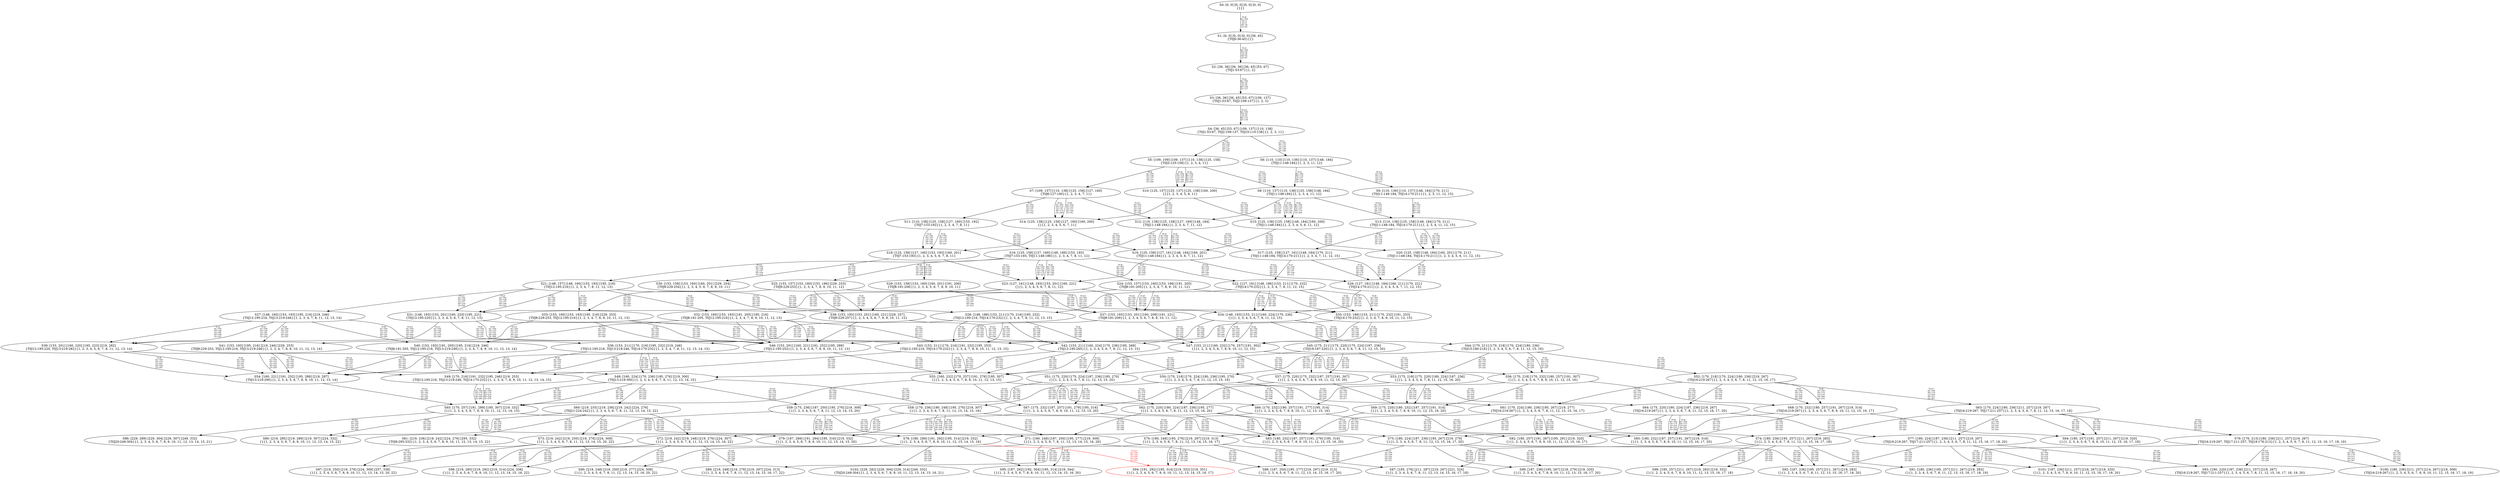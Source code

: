 digraph {
	S0[label="S0: [0, 0] [0, 0] [0, 0] [0, 0] \n{}{}"];
	S1[label="S1: [0, 0] [0, 0] [0, 0] [36, 45] \n{T0J0:36-45}{1}"];
	S2[label="S2: [36, 36] [36, 36] [36, 45] [53, 67] \n{T0J1:53-67}{1, 2}"];
	S3[label="S3: [36, 36] [36, 45] [53, 67] [109, 137] \n{T0J1:53-67, T0J2:109-137}{1, 2, 3}"];
	S4[label="S4: [36, 45] [53, 67] [109, 137] [110, 138] \n{T0J1:53-67, T0J2:109-137, T0J10:110-138}{1, 2, 3, 11}"];
	S5[label="S5: [109, 109] [109, 137] [110, 138] [125, 158] \n{T0J3:125-158}{1, 2, 3, 4, 11}"];
	S6[label="S6: [110, 110] [110, 136] [110, 137] [148, 184] \n{T0J11:148-184}{1, 2, 3, 11, 12}"];
	S7[label="S7: [109, 137] [110, 138] [125, 158] [127, 160] \n{T0J6:127-160}{1, 2, 3, 4, 7, 11}"];
	S8[label="S8: [110, 137] [110, 138] [125, 158] [148, 184] \n{T0J11:148-184}{1, 2, 3, 4, 11, 12}"];
	S9[label="S9: [110, 136] [110, 137] [148, 184] [170, 211] \n{T0J11:148-184, T0J14:170-211}{1, 2, 3, 11, 12, 15}"];
	S10[label="S10: [125, 137] [125, 137] [125, 138] [160, 200] \n{}{1, 2, 3, 4, 5, 6, 11}"];
	S11[label="S11: [110, 138] [125, 158] [127, 160] [153, 192] \n{T0J7:153-192}{1, 2, 3, 4, 7, 8, 11}"];
	S12[label="S12: [110, 138] [125, 158] [127, 160] [148, 184] \n{T0J11:148-184}{1, 2, 3, 4, 7, 11, 12}"];
	S13[label="S13: [110, 138] [125, 158] [148, 184] [170, 211] \n{T0J11:148-184, T0J14:170-211}{1, 2, 3, 4, 11, 12, 15}"];
	S14[label="S14: [125, 138] [125, 158] [127, 160] [160, 200] \n{}{1, 2, 3, 4, 5, 6, 7, 11}"];
	S15[label="S15: [125, 138] [125, 158] [148, 184] [160, 200] \n{T0J11:148-184}{1, 2, 3, 4, 5, 6, 11, 12}"];
	S16[label="S16: [125, 158] [127, 160] [148, 186] [153, 193] \n{T0J7:153-193, T0J11:148-186}{1, 2, 3, 4, 7, 8, 11, 12}"];
	S17[label="S17: [125, 158] [127, 161] [148, 184] [170, 211] \n{T0J11:148-184, T0J14:170-211}{1, 2, 3, 4, 7, 11, 12, 15}"];
	S18[label="S18: [125, 158] [127, 160] [153, 193] [160, 201] \n{T0J7:153-193}{1, 2, 3, 4, 5, 6, 7, 8, 11}"];
	S19[label="S19: [125, 158] [127, 161] [148, 184] [160, 201] \n{T0J11:148-184}{1, 2, 3, 4, 5, 6, 7, 11, 12}"];
	S20[label="S20: [125, 158] [148, 184] [160, 201] [170, 211] \n{T0J11:148-184, T0J14:170-211}{1, 2, 3, 4, 5, 6, 11, 12, 15}"];
	S21[label="S21: [148, 157] [148, 160] [153, 193] [195, 216] \n{T0J12:195-216}{1, 2, 3, 4, 7, 8, 11, 12, 13}"];
	S22[label="S22: [127, 161] [148, 186] [153, 211] [170, 232] \n{T0J14:170-232}{1, 2, 3, 4, 7, 8, 11, 12, 15}"];
	S23[label="S23: [127, 161] [148, 193] [153, 201] [160, 221] \n{}{1, 2, 3, 4, 5, 6, 7, 8, 11, 12}"];
	S24[label="S24: [153, 157] [153, 160] [153, 186] [191, 205] \n{T0J8:191-205}{1, 2, 3, 4, 7, 8, 9, 10, 11, 12}"];
	S25[label="S25: [153, 157] [153, 160] [153, 186] [229, 253] \n{T0J9:229-253}{1, 2, 3, 4, 7, 8, 9, 10, 11, 12}"];
	S26[label="S26: [127, 181] [148, 184] [160, 211] [170, 221] \n{T0J14:170-211}{1, 2, 3, 4, 5, 6, 7, 11, 12, 15}"];
	S27[label="S27: [148, 160] [153, 193] [195, 216] [219, 246] \n{T0J12:195-216, T0J13:219-246}{1, 2, 3, 4, 7, 8, 11, 12, 13, 14}"];
	S28[label="S28: [148, 186] [153, 211] [170, 216] [195, 232] \n{T0J12:195-216, T0J14:170-232}{1, 2, 3, 4, 7, 8, 11, 12, 13, 15}"];
	S29[label="S29: [153, 158] [153, 160] [160, 201] [191, 206] \n{T0J8:191-206}{1, 2, 3, 4, 5, 6, 7, 8, 9, 10, 11}"];
	S30[label="S30: [153, 158] [153, 160] [160, 201] [229, 254] \n{T0J9:229-254}{1, 2, 3, 4, 5, 6, 7, 8, 9, 10, 11}"];
	S31[label="S31: [148, 193] [153, 201] [160, 220] [195, 221] \n{T0J12:195-220}{1, 2, 3, 4, 5, 6, 7, 8, 11, 12, 13}"];
	S32[label="S32: [153, 160] [153, 193] [191, 205] [195, 216] \n{T0J8:191-205, T0J12:195-216}{1, 2, 3, 4, 7, 8, 9, 10, 11, 12, 13}"];
	S33[label="S33: [153, 160] [153, 193] [195, 216] [229, 253] \n{T0J9:229-253, T0J12:195-216}{1, 2, 3, 4, 7, 8, 9, 10, 11, 12, 13}"];
	S34[label="S34: [148, 193] [153, 211] [160, 224] [170, 236] \n{}{1, 2, 3, 4, 5, 6, 7, 8, 11, 12, 15}"];
	S35[label="S35: [153, 186] [153, 211] [170, 232] [191, 253] \n{T0J14:170-232}{1, 2, 3, 4, 7, 8, 9, 10, 11, 12, 15}"];
	S36[label="S36: [153, 211] [170, 216] [195, 232] [219, 246] \n{T0J12:195-216, T0J13:219-246, T0J14:170-232}{1, 2, 3, 4, 7, 8, 11, 12, 13, 14, 15}"];
	S37[label="S37: [153, 193] [153, 201] [160, 209] [191, 221] \n{T0J8:191-209}{1, 2, 3, 4, 5, 6, 7, 8, 9, 10, 11, 12}"];
	S38[label="S38: [153, 193] [153, 201] [160, 221] [229, 257] \n{T0J9:229-257}{1, 2, 3, 4, 5, 6, 7, 8, 9, 10, 11, 12}"];
	S39[label="S39: [153, 201] [160, 220] [195, 223] [219, 282] \n{T0J12:195-220, T0J13:219-282}{1, 2, 3, 4, 5, 6, 7, 8, 11, 12, 13, 14}"];
	S40[label="S40: [153, 193] [191, 205] [195, 216] [219, 246] \n{T0J8:191-205, T0J12:195-216, T0J13:219-246}{1, 2, 3, 4, 7, 8, 9, 10, 11, 12, 13, 14}"];
	S41[label="S41: [153, 193] [195, 216] [219, 246] [229, 253] \n{T0J9:229-253, T0J12:195-216, T0J13:219-246}{1, 2, 3, 4, 7, 8, 9, 10, 11, 12, 13, 14}"];
	S42[label="S42: [153, 211] [160, 224] [170, 236] [195, 268] \n{T0J12:195-265}{1, 2, 3, 4, 5, 6, 7, 8, 11, 12, 13, 15}"];
	S43[label="S43: [153, 211] [170, 216] [191, 232] [195, 253] \n{T0J12:195-216, T0J14:170-232}{1, 2, 3, 4, 7, 8, 9, 10, 11, 12, 13, 15}"];
	S44[label="S44: [170, 211] [170, 218] [170, 224] [180, 236] \n{T0J15:180-218}{1, 2, 3, 4, 5, 6, 7, 8, 11, 12, 15, 16}"];
	S45[label="S45: [175, 211] [175, 220] [175, 224] [187, 236] \n{T0J19:187-220}{1, 2, 3, 4, 5, 6, 7, 8, 11, 12, 15, 20}"];
	S46[label="S46: [153, 201] [160, 221] [191, 252] [195, 289] \n{T0J12:195-252}{1, 2, 3, 4, 5, 6, 7, 8, 9, 10, 11, 12, 13}"];
	S47[label="S47: [153, 211] [160, 232] [170, 257] [191, 302] \n{}{1, 2, 3, 4, 5, 6, 7, 8, 9, 10, 11, 12, 15}"];
	S48[label="S48: [160, 224] [170, 236] [195, 276] [219, 300] \n{T0J13:219-300}{1, 2, 3, 4, 5, 6, 7, 8, 11, 12, 13, 14, 15}"];
	S49[label="S49: [170, 216] [191, 232] [195, 246] [219, 253] \n{T0J12:195-216, T0J13:219-246, T0J14:170-232}{1, 2, 3, 4, 7, 8, 9, 10, 11, 12, 13, 14, 15}"];
	S50[label="S50: [170, 218] [170, 224] [180, 236] [195, 270] \n{}{1, 2, 3, 4, 5, 6, 7, 8, 11, 12, 13, 15, 16}"];
	S51[label="S51: [175, 220] [175, 224] [187, 236] [195, 270] \n{}{1, 2, 3, 4, 5, 6, 7, 8, 11, 12, 13, 15, 20}"];
	S52[label="S52: [170, 218] [170, 224] [180, 236] [219, 267] \n{T0J16:219-267}{1, 2, 3, 4, 5, 6, 7, 8, 11, 12, 15, 16, 17}"];
	S53[label="S53: [175, 218] [175, 220] [180, 224] [187, 236] \n{}{1, 2, 3, 4, 5, 6, 7, 8, 11, 12, 15, 16, 20}"];
	S54[label="S54: [160, 221] [191, 252] [195, 289] [219, 297] \n{T0J13:219-290}{1, 2, 3, 4, 5, 6, 7, 8, 9, 10, 11, 12, 13, 14}"];
	S55[label="S55: [160, 232] [170, 257] [191, 276] [195, 307] \n{}{1, 2, 3, 4, 5, 6, 7, 8, 9, 10, 11, 12, 13, 15}"];
	S56[label="S56: [170, 218] [170, 232] [180, 257] [191, 307] \n{}{1, 2, 3, 4, 5, 6, 7, 8, 9, 10, 11, 12, 15, 16}"];
	S57[label="S57: [175, 220] [175, 232] [187, 257] [191, 307] \n{}{1, 2, 3, 4, 5, 6, 7, 8, 9, 10, 11, 12, 15, 20}"];
	S58[label="S58: [170, 236] [180, 248] [195, 276] [219, 307] \n{}{1, 2, 3, 4, 5, 6, 7, 8, 11, 12, 13, 14, 15, 16}"];
	S59[label="S59: [175, 236] [187, 250] [195, 276] [219, 309] \n{}{1, 2, 3, 4, 5, 6, 7, 8, 11, 12, 13, 14, 15, 20}"];
	S60[label="S60: [219, 235] [219, 236] [219, 242] [224, 276] \n{T0J21:224-242}{1, 2, 3, 4, 5, 6, 7, 8, 11, 12, 13, 14, 15, 22}"];
	S61[label="S61: [170, 224] [180, 236] [195, 267] [219, 277] \n{T0J16:219-267}{1, 2, 3, 4, 5, 6, 7, 8, 11, 12, 13, 15, 16, 17}"];
	S62[label="S62: [175, 220] [180, 224] [187, 236] [195, 277] \n{}{1, 2, 3, 4, 5, 6, 7, 8, 11, 12, 13, 15, 16, 20}"];
	S63[label="S63: [170, 224] [180, 236] [211, 257] [219, 267] \n{T0J16:219-267, T0J17:211-257}{1, 2, 3, 4, 5, 6, 7, 8, 11, 12, 15, 16, 17, 18}"];
	S64[label="S64: [175, 220] [180, 224] [187, 236] [219, 267] \n{T0J16:219-267}{1, 2, 3, 4, 5, 6, 7, 8, 11, 12, 15, 16, 17, 20}"];
	S65[label="S65: [170, 257] [191, 289] [195, 307] [219, 332] \n{}{1, 2, 3, 4, 5, 6, 7, 8, 9, 10, 11, 12, 13, 14, 15}"];
	S66[label="S66: [170, 232] [180, 257] [191, 277] [195, 314] \n{}{1, 2, 3, 4, 5, 6, 7, 8, 9, 10, 11, 12, 13, 15, 16}"];
	S67[label="S67: [175, 232] [187, 257] [191, 279] [195, 316] \n{}{1, 2, 3, 4, 5, 6, 7, 8, 9, 10, 11, 12, 13, 15, 20}"];
	S68[label="S68: [170, 232] [180, 257] [191, 267] [219, 314] \n{T0J16:219-267}{1, 2, 3, 4, 5, 6, 7, 8, 9, 10, 11, 12, 15, 16, 17}"];
	S69[label="S69: [175, 220] [180, 232] [187, 257] [191, 314] \n{}{1, 2, 3, 4, 5, 6, 7, 8, 9, 10, 11, 12, 15, 16, 20}"];
	S70[label="S70: [180, 248] [195, 276] [219, 297] [219, 313] \n{}{1, 2, 3, 4, 5, 6, 7, 8, 11, 12, 13, 14, 15, 16, 17}"];
	S71[label="S71: [180, 248] [187, 250] [195, 277] [219, 309] \n{}{1, 2, 3, 4, 5, 6, 7, 8, 11, 12, 13, 14, 15, 16, 20}"];
	S72[label="S72: [219, 242] [219, 248] [219, 276] [224, 307] \n{}{1, 2, 3, 4, 5, 6, 7, 8, 11, 12, 13, 14, 15, 16, 22}"];
	S73[label="S73: [219, 242] [219, 250] [219, 276] [224, 309] \n{}{1, 2, 3, 4, 5, 6, 7, 8, 11, 12, 13, 14, 15, 20, 22}"];
	S74[label="S74: [180, 236] [195, 257] [211, 267] [219, 283] \n{}{1, 2, 3, 4, 5, 6, 7, 8, 11, 12, 13, 15, 16, 17, 18}"];
	S75[label="S75: [180, 224] [187, 236] [195, 267] [219, 279] \n{}{1, 2, 3, 4, 5, 6, 7, 8, 11, 12, 13, 15, 16, 17, 20}"];
	S76[label="S76: [176, 213] [180, 236] [211, 257] [219, 267] \n{T0J16:219-267, T0J17:211-257, T0J18:176-213}{1, 2, 3, 4, 5, 6, 7, 8, 11, 12, 15, 16, 17, 18, 19}"];
	S77[label="S77: [180, 224] [187, 236] [211, 257] [219, 267] \n{T0J16:219-267, T0J17:211-257}{1, 2, 3, 4, 5, 6, 7, 8, 11, 12, 15, 16, 17, 18, 20}"];
	S78[label="S78: [180, 289] [191, 292] [195, 314] [219, 332] \n{}{1, 2, 3, 4, 5, 6, 7, 8, 9, 10, 11, 12, 13, 14, 15, 16}"];
	S79[label="S79: [187, 289] [191, 294] [195, 316] [219, 332] \n{}{1, 2, 3, 4, 5, 6, 7, 8, 9, 10, 11, 12, 13, 14, 15, 20}"];
	S80[label="S80: [219, 285] [219, 289] [219, 307] [224, 332] \n{}{1, 2, 3, 4, 5, 6, 7, 8, 9, 10, 11, 12, 13, 14, 15, 22}"];
	S81[label="S81: [219, 236] [219, 242] [224, 276] [295, 332] \n{T0J9:295-332}{1, 2, 3, 4, 5, 6, 7, 8, 9, 10, 11, 12, 13, 14, 15, 22}"];
	S82[label="S82: [180, 257] [191, 267] [195, 291] [219, 320] \n{}{1, 2, 3, 4, 5, 6, 7, 8, 9, 10, 11, 12, 13, 15, 16, 17}"];
	S83[label="S83: [180, 232] [187, 257] [191, 279] [195, 316] \n{}{1, 2, 3, 4, 5, 6, 7, 8, 9, 10, 11, 12, 13, 15, 16, 20}"];
	S84[label="S84: [180, 257] [191, 257] [211, 267] [219, 320] \n{}{1, 2, 3, 4, 5, 6, 7, 8, 9, 10, 11, 12, 15, 16, 17, 18}"];
	S85[label="S85: [180, 232] [187, 257] [191, 267] [219, 316] \n{}{1, 2, 3, 4, 5, 6, 7, 8, 9, 10, 11, 12, 15, 16, 17, 20}"];
	S86[label="S86: [229, 289] [229, 304] [229, 307] [249, 332] \n{T0J20:249-304}{1, 2, 3, 4, 5, 6, 7, 8, 9, 10, 11, 12, 13, 14, 15, 21}"];
	S87[label="S87: [195, 276] [211, 287] [219, 297] [221, 324] \n{}{1, 2, 3, 4, 5, 6, 7, 8, 11, 12, 13, 14, 15, 16, 17, 18}"];
	S88[label="S88: [187, 250] [195, 277] [219, 297] [219, 313] \n{}{1, 2, 3, 4, 5, 6, 7, 8, 11, 12, 13, 14, 15, 16, 17, 20}"];
	S89[label="S89: [219, 248] [219, 276] [219, 297] [224, 313] \n{}{1, 2, 3, 4, 5, 6, 7, 8, 11, 12, 13, 14, 15, 16, 17, 22}"];
	S90[label="S90: [219, 248] [219, 250] [219, 277] [224, 309] \n{}{1, 2, 3, 4, 5, 6, 7, 8, 11, 12, 13, 14, 15, 16, 20, 22}"];
	S91[label="S91: [180, 236] [195, 257] [211, 267] [219, 283] \n{}{1, 2, 3, 4, 5, 6, 7, 8, 11, 12, 13, 15, 16, 17, 18, 19}"];
	S92[label="S92: [187, 236] [195, 257] [211, 267] [219, 283] \n{}{1, 2, 3, 4, 5, 6, 7, 8, 11, 12, 13, 15, 16, 17, 18, 20}"];
	S93[label="S93: [180, 220] [187, 236] [211, 257] [219, 267] \n{T0J16:219-267, T0J17:211-257}{1, 2, 3, 4, 5, 6, 7, 8, 11, 12, 15, 16, 17, 18, 19, 20}"];
	S94[label="S94: [191, 292] [195, 314] [219, 332] [219, 351] \n{}{1, 2, 3, 4, 5, 6, 7, 8, 9, 10, 11, 12, 13, 14, 15, 16, 17}"];
	S95[label="S95: [187, 292] [192, 304] [195, 314] [219, 344] \n{}{1, 2, 3, 4, 5, 6, 7, 8, 9, 10, 11, 12, 13, 14, 15, 16, 20}"];
	S96[label="S96: [219, 285] [219, 292] [219, 314] [224, 338] \n{}{1, 2, 3, 4, 5, 6, 7, 8, 9, 10, 11, 12, 13, 14, 15, 16, 22}"];
	S97[label="S97: [219, 250] [219, 276] [224, 309] [257, 338] \n{}{1, 2, 3, 4, 5, 6, 7, 8, 9, 10, 11, 12, 13, 14, 15, 20, 22}"];
	S98[label="S98: [195, 257] [211, 267] [218, 283] [219, 332] \n{}{1, 2, 3, 4, 5, 6, 7, 8, 9, 10, 11, 12, 13, 15, 16, 17, 18}"];
	S99[label="S99: [187, 236] [195, 267] [218, 279] [219, 320] \n{}{1, 2, 3, 4, 5, 6, 7, 8, 9, 10, 11, 12, 13, 15, 16, 17, 20}"];
	S100[label="S100: [180, 236] [211, 257] [214, 267] [219, 309] \n{T0J16:219-267}{1, 2, 3, 4, 5, 6, 7, 8, 9, 10, 11, 12, 15, 16, 17, 18, 19}"];
	S101[label="S101: [187, 236] [211, 257] [218, 267] [219, 320] \n{}{1, 2, 3, 4, 5, 6, 7, 8, 9, 10, 11, 12, 15, 16, 17, 18, 20}"];
	S102[label="S102: [229, 292] [229, 304] [229, 314] [249, 332] \n{T0J20:249-304}{1, 2, 3, 4, 5, 6, 7, 8, 9, 10, 11, 12, 13, 14, 15, 16, 21}"];
	S0 -> S1[label="T0 J0\nDL=350\nES=0\nLS=0\nEF=36\nLF=45",fontsize=8];
	S1 -> S2[label="T0 J1\nDL=350\nES=36\nLS=45\nEF=53\nLF=67",fontsize=8];
	S2 -> S3[label="T0 J2\nDL=350\nES=36\nLS=45\nEF=109\nLF=137",fontsize=8];
	S3 -> S4[label="T0 J10\nDL=350\nES=36\nLS=45\nEF=110\nLF=138",fontsize=8];
	S4 -> S5[label="T0 J3\nDL=350\nES=109\nLS=137\nEF=125\nLF=158",fontsize=8];
	S4 -> S6[label="T0 J11\nDL=350\nES=110\nLS=136\nEF=148\nLF=184",fontsize=8];
	S5 -> S10[label="T0 J4\nDL=350\nES=125\nLS=137\nEF=175\nLF=200",fontsize=8];
	S5 -> S10[label="T0 J5\nDL=350\nES=125\nLS=137\nEF=160\nLF=181",fontsize=8];
	S5 -> S7[label="T0 J6\nDL=350\nES=109\nLS=137\nEF=127\nLF=160",fontsize=8];
	S5 -> S8[label="T0 J11\nDL=350\nES=110\nLS=136\nEF=148\nLF=184",fontsize=8];
	S6 -> S8[label="T0 J3\nDL=350\nES=110\nLS=137\nEF=126\nLF=158",fontsize=8];
	S6 -> S9[label="T0 J14\nDL=350\nES=110\nLS=136\nEF=170\nLF=211",fontsize=8];
	S7 -> S14[label="T0 J4\nDL=350\nES=125\nLS=137\nEF=175\nLF=200",fontsize=8];
	S7 -> S14[label="T0 J5\nDL=350\nES=125\nLS=137\nEF=160\nLF=181",fontsize=8];
	S7 -> S11[label="T0 J7\nDL=350\nES=109\nLS=137\nEF=153\nLF=192",fontsize=8];
	S7 -> S12[label="T0 J11\nDL=350\nES=110\nLS=136\nEF=148\nLF=184",fontsize=8];
	S8 -> S15[label="T0 J4\nDL=350\nES=125\nLS=137\nEF=175\nLF=200",fontsize=8];
	S8 -> S15[label="T0 J5\nDL=350\nES=125\nLS=137\nEF=160\nLF=181",fontsize=8];
	S8 -> S12[label="T0 J6\nDL=350\nES=110\nLS=137\nEF=128\nLF=160",fontsize=8];
	S8 -> S13[label="T0 J14\nDL=350\nES=110\nLS=136\nEF=170\nLF=211",fontsize=8];
	S9 -> S13[label="T0 J3\nDL=350\nES=110\nLS=137\nEF=126\nLF=158",fontsize=8];
	S10 -> S14[label="T0 J6\nDL=350\nES=125\nLS=137\nEF=143\nLF=160",fontsize=8];
	S10 -> S15[label="T0 J11\nDL=350\nES=125\nLS=136\nEF=163\nLF=184",fontsize=8];
	S11 -> S18[label="T0 J4\nDL=350\nES=125\nLS=138\nEF=175\nLF=201",fontsize=8];
	S11 -> S18[label="T0 J5\nDL=350\nES=125\nLS=138\nEF=160\nLF=182",fontsize=8];
	S11 -> S16[label="T0 J11\nDL=350\nES=110\nLS=138\nEF=148\nLF=186",fontsize=8];
	S12 -> S19[label="T0 J4\nDL=350\nES=125\nLS=138\nEF=175\nLF=201",fontsize=8];
	S12 -> S19[label="T0 J5\nDL=350\nES=125\nLS=138\nEF=160\nLF=182",fontsize=8];
	S12 -> S16[label="T0 J7\nDL=350\nES=110\nLS=138\nEF=154\nLF=193",fontsize=8];
	S12 -> S17[label="T0 J14\nDL=350\nES=110\nLS=136\nEF=170\nLF=211",fontsize=8];
	S13 -> S20[label="T0 J4\nDL=350\nES=125\nLS=138\nEF=175\nLF=201",fontsize=8];
	S13 -> S20[label="T0 J5\nDL=350\nES=125\nLS=138\nEF=160\nLF=182",fontsize=8];
	S13 -> S17[label="T0 J6\nDL=350\nES=110\nLS=138\nEF=128\nLF=161",fontsize=8];
	S14 -> S18[label="T0 J7\nDL=350\nES=125\nLS=138\nEF=169\nLF=193",fontsize=8];
	S14 -> S19[label="T0 J11\nDL=350\nES=125\nLS=136\nEF=163\nLF=184",fontsize=8];
	S15 -> S19[label="T0 J6\nDL=350\nES=125\nLS=138\nEF=143\nLF=161",fontsize=8];
	S15 -> S20[label="T0 J14\nDL=350\nES=125\nLS=136\nEF=185\nLF=211",fontsize=8];
	S16 -> S23[label="T0 J4\nDL=350\nES=125\nLS=158\nEF=175\nLF=221",fontsize=8];
	S16 -> S23[label="T0 J5\nDL=350\nES=125\nLS=158\nEF=160\nLF=202",fontsize=8];
	S16 -> S24[label="T0 J8\nDL=350\nES=153\nLS=157\nEF=191\nLF=205",fontsize=8];
	S16 -> S25[label="T0 J9\nDL=350\nES=153\nLS=157\nEF=229\nLF=253",fontsize=8];
	S16 -> S21[label="T0 J12\nDL=350\nES=148\nLS=157\nEF=195\nLF=216",fontsize=8];
	S16 -> S22[label="T0 J14\nDL=350\nES=125\nLS=157\nEF=185\nLF=232",fontsize=8];
	S17 -> S26[label="T0 J4\nDL=350\nES=125\nLS=158\nEF=175\nLF=221",fontsize=8];
	S17 -> S26[label="T0 J5\nDL=350\nES=125\nLS=158\nEF=160\nLF=202",fontsize=8];
	S17 -> S22[label="T0 J7\nDL=350\nES=125\nLS=157\nEF=169\nLF=212",fontsize=8];
	S18 -> S29[label="T0 J8\nDL=350\nES=153\nLS=158\nEF=191\nLF=206",fontsize=8];
	S18 -> S30[label="T0 J9\nDL=350\nES=153\nLS=158\nEF=229\nLF=254",fontsize=8];
	S18 -> S23[label="T0 J11\nDL=350\nES=125\nLS=158\nEF=163\nLF=206",fontsize=8];
	S19 -> S23[label="T0 J7\nDL=350\nES=125\nLS=158\nEF=169\nLF=213",fontsize=8];
	S19 -> S26[label="T0 J14\nDL=350\nES=125\nLS=136\nEF=185\nLF=211",fontsize=8];
	S20 -> S26[label="T0 J6\nDL=350\nES=125\nLS=158\nEF=143\nLF=181",fontsize=8];
	S21 -> S31[label="T0 J4\nDL=350\nES=148\nLS=157\nEF=198\nLF=220",fontsize=8];
	S21 -> S31[label="T0 J5\nDL=350\nES=148\nLS=157\nEF=183\nLF=201",fontsize=8];
	S21 -> S32[label="T0 J8\nDL=350\nES=153\nLS=157\nEF=191\nLF=205",fontsize=8];
	S21 -> S33[label="T0 J9\nDL=350\nES=153\nLS=157\nEF=229\nLF=253",fontsize=8];
	S21 -> S27[label="T0 J13\nDL=350\nES=148\nLS=157\nEF=219\nLF=246",fontsize=8];
	S21 -> S28[label="T0 J14\nDL=350\nES=148\nLS=157\nEF=208\nLF=232",fontsize=8];
	S22 -> S34[label="T0 J4\nDL=350\nES=127\nLS=161\nEF=177\nLF=224",fontsize=8];
	S22 -> S34[label="T0 J5\nDL=350\nES=127\nLS=161\nEF=162\nLF=205",fontsize=8];
	S22 -> S35[label="T0 J8\nDL=350\nES=153\nLS=157\nEF=191\nLF=205",fontsize=8];
	S22 -> S35[label="T0 J9\nDL=350\nES=153\nLS=157\nEF=229\nLF=253",fontsize=8];
	S22 -> S28[label="T0 J12\nDL=350\nES=148\nLS=157\nEF=195\nLF=216",fontsize=8];
	S23 -> S37[label="T0 J8\nDL=350\nES=153\nLS=161\nEF=191\nLF=209",fontsize=8];
	S23 -> S38[label="T0 J9\nDL=350\nES=153\nLS=161\nEF=229\nLF=257",fontsize=8];
	S23 -> S31[label="T0 J12\nDL=350\nES=148\nLS=161\nEF=195\nLF=220",fontsize=8];
	S23 -> S34[label="T0 J14\nDL=350\nES=127\nLS=161\nEF=187\nLF=236",fontsize=8];
	S24 -> S37[label="T0 J4\nDL=350\nES=153\nLS=157\nEF=203\nLF=220",fontsize=8];
	S24 -> S37[label="T0 J5\nDL=350\nES=153\nLS=157\nEF=188\nLF=201",fontsize=8];
	S24 -> S32[label="T0 J12\nDL=350\nES=153\nLS=157\nEF=200\nLF=216",fontsize=8];
	S24 -> S35[label="T0 J14\nDL=350\nES=153\nLS=157\nEF=213\nLF=232",fontsize=8];
	S25 -> S38[label="T0 J4\nDL=350\nES=153\nLS=157\nEF=203\nLF=220",fontsize=8];
	S25 -> S38[label="T0 J5\nDL=350\nES=153\nLS=157\nEF=188\nLF=201",fontsize=8];
	S25 -> S33[label="T0 J12\nDL=350\nES=153\nLS=157\nEF=200\nLF=216",fontsize=8];
	S25 -> S35[label="T0 J14\nDL=350\nES=153\nLS=157\nEF=213\nLF=232",fontsize=8];
	S26 -> S34[label="T0 J7\nDL=350\nES=127\nLS=181\nEF=171\nLF=236",fontsize=8];
	S27 -> S39[label="T0 J4\nDL=350\nES=148\nLS=160\nEF=198\nLF=223",fontsize=8];
	S27 -> S39[label="T0 J5\nDL=350\nES=148\nLS=160\nEF=183\nLF=204",fontsize=8];
	S27 -> S40[label="T0 J8\nDL=350\nES=153\nLS=157\nEF=191\nLF=205",fontsize=8];
	S27 -> S41[label="T0 J9\nDL=350\nES=153\nLS=157\nEF=229\nLF=253",fontsize=8];
	S27 -> S36[label="T0 J14\nDL=350\nES=148\nLS=157\nEF=208\nLF=232",fontsize=8];
	S28 -> S42[label="T0 J4\nDL=350\nES=148\nLS=186\nEF=198\nLF=249",fontsize=8];
	S28 -> S42[label="T0 J5\nDL=350\nES=148\nLS=186\nEF=183\nLF=230",fontsize=8];
	S28 -> S43[label="T0 J8\nDL=350\nES=153\nLS=157\nEF=191\nLF=205",fontsize=8];
	S28 -> S43[label="T0 J9\nDL=350\nES=153\nLS=157\nEF=229\nLF=253",fontsize=8];
	S28 -> S36[label="T0 J13\nDL=350\nES=148\nLS=157\nEF=219\nLF=246",fontsize=8];
	S29 -> S37[label="T0 J11\nDL=350\nES=153\nLS=158\nEF=191\nLF=206",fontsize=8];
	S30 -> S38[label="T0 J11\nDL=350\nES=153\nLS=158\nEF=191\nLF=206",fontsize=8];
	S31 -> S46[label="T0 J8\nDL=350\nES=153\nLS=193\nEF=191\nLF=241",fontsize=8];
	S31 -> S46[label="T0 J9\nDL=350\nES=153\nLS=193\nEF=229\nLF=289",fontsize=8];
	S31 -> S39[label="T0 J13\nDL=350\nES=148\nLS=193\nEF=219\nLF=282",fontsize=8];
	S31 -> S42[label="T0 J14\nDL=350\nES=148\nLS=193\nEF=208\nLF=268",fontsize=8];
	S32 -> S46[label="T0 J4\nDL=350\nES=153\nLS=160\nEF=203\nLF=223",fontsize=8];
	S32 -> S46[label="T0 J5\nDL=350\nES=153\nLS=160\nEF=188\nLF=204",fontsize=8];
	S32 -> S40[label="T0 J13\nDL=350\nES=153\nLS=157\nEF=224\nLF=246",fontsize=8];
	S32 -> S43[label="T0 J14\nDL=350\nES=153\nLS=157\nEF=213\nLF=232",fontsize=8];
	S33 -> S46[label="T0 J4\nDL=350\nES=153\nLS=160\nEF=203\nLF=223",fontsize=8];
	S33 -> S46[label="T0 J5\nDL=350\nES=153\nLS=160\nEF=188\nLF=204",fontsize=8];
	S33 -> S41[label="T0 J13\nDL=350\nES=153\nLS=157\nEF=224\nLF=246",fontsize=8];
	S33 -> S43[label="T0 J14\nDL=350\nES=153\nLS=157\nEF=213\nLF=232",fontsize=8];
	S34 -> S47[label="T0 J8\nDL=350\nES=153\nLS=206\nEF=191\nLF=254",fontsize=8];
	S34 -> S47[label="T0 J9\nDL=350\nES=153\nLS=206\nEF=229\nLF=302",fontsize=8];
	S34 -> S42[label="T0 J12\nDL=350\nES=148\nLS=206\nEF=195\nLF=265",fontsize=8];
	S34 -> S44[label="T0 J15\nDL=350\nES=170\nLS=205\nEF=180\nLF=218",fontsize=8];
	S34 -> S45[label="T0 J19\nDL=350\nES=175\nLS=205\nEF=187\nLF=220",fontsize=8];
	S35 -> S47[label="T0 J4\nDL=350\nES=153\nLS=186\nEF=203\nLF=249",fontsize=8];
	S35 -> S47[label="T0 J5\nDL=350\nES=153\nLS=186\nEF=188\nLF=230",fontsize=8];
	S35 -> S43[label="T0 J12\nDL=350\nES=153\nLS=157\nEF=200\nLF=216",fontsize=8];
	S36 -> S48[label="T0 J4\nDL=350\nES=153\nLS=211\nEF=203\nLF=274",fontsize=8];
	S36 -> S48[label="T0 J5\nDL=350\nES=153\nLS=211\nEF=188\nLF=255",fontsize=8];
	S36 -> S49[label="T0 J8\nDL=350\nES=153\nLS=157\nEF=191\nLF=205",fontsize=8];
	S36 -> S49[label="T0 J9\nDL=350\nES=153\nLS=157\nEF=229\nLF=253",fontsize=8];
	S37 -> S46[label="T0 J12\nDL=350\nES=153\nLS=193\nEF=200\nLF=252",fontsize=8];
	S37 -> S47[label="T0 J14\nDL=350\nES=153\nLS=193\nEF=213\nLF=268",fontsize=8];
	S38 -> S46[label="T0 J12\nDL=350\nES=153\nLS=193\nEF=200\nLF=252",fontsize=8];
	S38 -> S47[label="T0 J14\nDL=350\nES=153\nLS=193\nEF=213\nLF=268",fontsize=8];
	S39 -> S54[label="T0 J8\nDL=350\nES=153\nLS=201\nEF=191\nLF=249",fontsize=8];
	S39 -> S54[label="T0 J9\nDL=350\nES=153\nLS=201\nEF=229\nLF=297",fontsize=8];
	S39 -> S48[label="T0 J14\nDL=350\nES=153\nLS=201\nEF=213\nLF=276",fontsize=8];
	S40 -> S54[label="T0 J4\nDL=350\nES=153\nLS=193\nEF=203\nLF=256",fontsize=8];
	S40 -> S54[label="T0 J5\nDL=350\nES=153\nLS=193\nEF=188\nLF=237",fontsize=8];
	S40 -> S49[label="T0 J14\nDL=350\nES=153\nLS=157\nEF=213\nLF=232",fontsize=8];
	S41 -> S54[label="T0 J4\nDL=350\nES=153\nLS=193\nEF=203\nLF=256",fontsize=8];
	S41 -> S54[label="T0 J5\nDL=350\nES=153\nLS=193\nEF=188\nLF=237",fontsize=8];
	S41 -> S49[label="T0 J14\nDL=350\nES=153\nLS=157\nEF=213\nLF=232",fontsize=8];
	S42 -> S55[label="T0 J8\nDL=350\nES=153\nLS=211\nEF=191\nLF=259",fontsize=8];
	S42 -> S55[label="T0 J9\nDL=350\nES=153\nLS=211\nEF=229\nLF=307",fontsize=8];
	S42 -> S48[label="T0 J13\nDL=350\nES=153\nLS=211\nEF=224\nLF=300",fontsize=8];
	S42 -> S50[label="T0 J15\nDL=350\nES=170\nLS=205\nEF=180\nLF=218",fontsize=8];
	S42 -> S51[label="T0 J19\nDL=350\nES=175\nLS=205\nEF=187\nLF=220",fontsize=8];
	S43 -> S55[label="T0 J4\nDL=350\nES=153\nLS=211\nEF=203\nLF=274",fontsize=8];
	S43 -> S55[label="T0 J5\nDL=350\nES=153\nLS=211\nEF=188\nLF=255",fontsize=8];
	S43 -> S49[label="T0 J13\nDL=350\nES=153\nLS=157\nEF=224\nLF=246",fontsize=8];
	S44 -> S56[label="T0 J8\nDL=350\nES=170\nLS=211\nEF=208\nLF=259",fontsize=8];
	S44 -> S56[label="T0 J9\nDL=350\nES=170\nLS=211\nEF=246\nLF=307",fontsize=8];
	S44 -> S50[label="T0 J12\nDL=350\nES=170\nLS=211\nEF=217\nLF=270",fontsize=8];
	S44 -> S52[label="T0 J16\nDL=350\nES=170\nLS=205\nEF=219\nLF=267",fontsize=8];
	S44 -> S53[label="T0 J19\nDL=350\nES=175\nLS=205\nEF=187\nLF=220",fontsize=8];
	S45 -> S57[label="T0 J8\nDL=350\nES=175\nLS=211\nEF=213\nLF=259",fontsize=8];
	S45 -> S57[label="T0 J9\nDL=350\nES=175\nLS=211\nEF=251\nLF=307",fontsize=8];
	S45 -> S51[label="T0 J12\nDL=350\nES=175\nLS=211\nEF=222\nLF=270",fontsize=8];
	S45 -> S53[label="T0 J15\nDL=350\nES=175\nLS=205\nEF=185\nLF=218",fontsize=8];
	S46 -> S54[label="T0 J13\nDL=350\nES=153\nLS=201\nEF=224\nLF=290",fontsize=8];
	S46 -> S55[label="T0 J14\nDL=350\nES=153\nLS=201\nEF=213\nLF=276",fontsize=8];
	S47 -> S55[label="T0 J12\nDL=350\nES=153\nLS=211\nEF=200\nLF=270",fontsize=8];
	S47 -> S56[label="T0 J15\nDL=350\nES=170\nLS=205\nEF=180\nLF=218",fontsize=8];
	S47 -> S57[label="T0 J19\nDL=350\nES=175\nLS=205\nEF=187\nLF=220",fontsize=8];
	S48 -> S65[label="T0 J8\nDL=350\nES=160\nLS=236\nEF=198\nLF=284",fontsize=8];
	S48 -> S65[label="T0 J9\nDL=350\nES=160\nLS=236\nEF=236\nLF=332",fontsize=8];
	S48 -> S58[label="T0 J15\nDL=350\nES=170\nLS=235\nEF=180\nLF=248",fontsize=8];
	S48 -> S59[label="T0 J19\nDL=350\nES=175\nLS=235\nEF=187\nLF=250",fontsize=8];
	S48 -> S60[label="T0 J21\nDL=350\nES=219\nLS=235\nEF=224\nLF=242",fontsize=8];
	S49 -> S65[label="T0 J4\nDL=350\nES=170\nLS=216\nEF=220\nLF=279",fontsize=8];
	S49 -> S65[label="T0 J5\nDL=350\nES=170\nLS=216\nEF=205\nLF=260",fontsize=8];
	S50 -> S66[label="T0 J8\nDL=350\nES=170\nLS=218\nEF=208\nLF=266",fontsize=8];
	S50 -> S66[label="T0 J9\nDL=350\nES=170\nLS=218\nEF=246\nLF=314",fontsize=8];
	S50 -> S58[label="T0 J13\nDL=350\nES=170\nLS=218\nEF=241\nLF=307",fontsize=8];
	S50 -> S61[label="T0 J16\nDL=350\nES=170\nLS=205\nEF=219\nLF=267",fontsize=8];
	S50 -> S62[label="T0 J19\nDL=350\nES=175\nLS=205\nEF=187\nLF=220",fontsize=8];
	S51 -> S67[label="T0 J8\nDL=350\nES=175\nLS=220\nEF=213\nLF=268",fontsize=8];
	S51 -> S67[label="T0 J9\nDL=350\nES=175\nLS=220\nEF=251\nLF=316",fontsize=8];
	S51 -> S59[label="T0 J13\nDL=350\nES=175\nLS=220\nEF=246\nLF=309",fontsize=8];
	S51 -> S62[label="T0 J15\nDL=350\nES=175\nLS=205\nEF=185\nLF=218",fontsize=8];
	S52 -> S68[label="T0 J8\nDL=350\nES=170\nLS=218\nEF=208\nLF=266",fontsize=8];
	S52 -> S68[label="T0 J9\nDL=350\nES=170\nLS=218\nEF=246\nLF=314",fontsize=8];
	S52 -> S61[label="T0 J12\nDL=350\nES=170\nLS=218\nEF=217\nLF=277",fontsize=8];
	S52 -> S63[label="T0 J17\nDL=350\nES=170\nLS=205\nEF=211\nLF=257",fontsize=8];
	S52 -> S64[label="T0 J19\nDL=350\nES=175\nLS=205\nEF=187\nLF=220",fontsize=8];
	S53 -> S69[label="T0 J8\nDL=350\nES=175\nLS=218\nEF=213\nLF=266",fontsize=8];
	S53 -> S69[label="T0 J9\nDL=350\nES=175\nLS=218\nEF=251\nLF=314",fontsize=8];
	S53 -> S62[label="T0 J12\nDL=350\nES=175\nLS=218\nEF=222\nLF=277",fontsize=8];
	S53 -> S64[label="T0 J16\nDL=350\nES=175\nLS=205\nEF=224\nLF=267",fontsize=8];
	S54 -> S65[label="T0 J14\nDL=350\nES=160\nLS=221\nEF=220\nLF=296",fontsize=8];
	S55 -> S65[label="T0 J13\nDL=350\nES=160\nLS=232\nEF=231\nLF=321",fontsize=8];
	S55 -> S66[label="T0 J15\nDL=350\nES=170\nLS=205\nEF=180\nLF=218",fontsize=8];
	S55 -> S67[label="T0 J19\nDL=350\nES=175\nLS=205\nEF=187\nLF=220",fontsize=8];
	S56 -> S66[label="T0 J12\nDL=350\nES=170\nLS=218\nEF=217\nLF=277",fontsize=8];
	S56 -> S68[label="T0 J16\nDL=350\nES=170\nLS=205\nEF=219\nLF=267",fontsize=8];
	S56 -> S69[label="T0 J19\nDL=350\nES=175\nLS=205\nEF=187\nLF=220",fontsize=8];
	S57 -> S67[label="T0 J12\nDL=350\nES=175\nLS=220\nEF=222\nLF=279",fontsize=8];
	S57 -> S69[label="T0 J15\nDL=350\nES=175\nLS=205\nEF=185\nLF=218",fontsize=8];
	S58 -> S78[label="T0 J8\nDL=350\nES=170\nLS=236\nEF=208\nLF=284",fontsize=8];
	S58 -> S78[label="T0 J9\nDL=350\nES=170\nLS=236\nEF=246\nLF=332",fontsize=8];
	S58 -> S70[label="T0 J16\nDL=350\nES=170\nLS=235\nEF=219\nLF=297",fontsize=8];
	S58 -> S71[label="T0 J19\nDL=350\nES=175\nLS=235\nEF=187\nLF=250",fontsize=8];
	S58 -> S72[label="T0 J21\nDL=350\nES=219\nLS=235\nEF=224\nLF=242",fontsize=8];
	S59 -> S79[label="T0 J8\nDL=350\nES=175\nLS=236\nEF=213\nLF=284",fontsize=8];
	S59 -> S79[label="T0 J9\nDL=350\nES=175\nLS=236\nEF=251\nLF=332",fontsize=8];
	S59 -> S71[label="T0 J15\nDL=350\nES=175\nLS=235\nEF=185\nLF=248",fontsize=8];
	S59 -> S73[label="T0 J21\nDL=350\nES=219\nLS=235\nEF=224\nLF=242",fontsize=8];
	S60 -> S80[label="T0 J8\nDL=350\nES=219\nLS=236\nEF=257\nLF=284",fontsize=8];
	S60 -> S81[label="T0 J9\nDL=350\nES=219\nLS=236\nEF=295\nLF=332",fontsize=8];
	S60 -> S72[label="T0 J15\nDL=350\nES=219\nLS=235\nEF=229\nLF=248",fontsize=8];
	S60 -> S73[label="T0 J19\nDL=350\nES=219\nLS=235\nEF=231\nLF=250",fontsize=8];
	S61 -> S82[label="T0 J8\nDL=350\nES=170\nLS=224\nEF=208\nLF=272",fontsize=8];
	S61 -> S82[label="T0 J9\nDL=350\nES=170\nLS=224\nEF=246\nLF=320",fontsize=8];
	S61 -> S70[label="T0 J13\nDL=350\nES=170\nLS=224\nEF=241\nLF=313",fontsize=8];
	S61 -> S74[label="T0 J17\nDL=350\nES=170\nLS=205\nEF=211\nLF=257",fontsize=8];
	S61 -> S75[label="T0 J19\nDL=350\nES=175\nLS=205\nEF=187\nLF=220",fontsize=8];
	S62 -> S83[label="T0 J8\nDL=350\nES=175\nLS=220\nEF=213\nLF=268",fontsize=8];
	S62 -> S83[label="T0 J9\nDL=350\nES=175\nLS=220\nEF=251\nLF=316",fontsize=8];
	S62 -> S71[label="T0 J13\nDL=350\nES=175\nLS=220\nEF=246\nLF=309",fontsize=8];
	S62 -> S75[label="T0 J16\nDL=350\nES=175\nLS=205\nEF=224\nLF=267",fontsize=8];
	S63 -> S84[label="T0 J8\nDL=350\nES=170\nLS=224\nEF=208\nLF=272",fontsize=8];
	S63 -> S84[label="T0 J9\nDL=350\nES=170\nLS=224\nEF=246\nLF=320",fontsize=8];
	S63 -> S74[label="T0 J12\nDL=350\nES=170\nLS=224\nEF=217\nLF=283",fontsize=8];
	S63 -> S76[label="T0 J18\nDL=350\nES=170\nLS=205\nEF=176\nLF=213",fontsize=8];
	S63 -> S77[label="T0 J19\nDL=350\nES=175\nLS=205\nEF=187\nLF=220",fontsize=8];
	S64 -> S85[label="T0 J8\nDL=350\nES=175\nLS=220\nEF=213\nLF=268",fontsize=8];
	S64 -> S85[label="T0 J9\nDL=350\nES=175\nLS=220\nEF=251\nLF=316",fontsize=8];
	S64 -> S75[label="T0 J12\nDL=350\nES=175\nLS=220\nEF=222\nLF=279",fontsize=8];
	S64 -> S77[label="T0 J17\nDL=350\nES=175\nLS=205\nEF=216\nLF=257",fontsize=8];
	S65 -> S78[label="T0 J15\nDL=350\nES=170\nLS=279\nEF=180\nLF=292",fontsize=8];
	S65 -> S79[label="T0 J19\nDL=350\nES=175\nLS=279\nEF=187\nLF=294",fontsize=8];
	S65 -> S86[label="T0 J20\nDL=350\nES=229\nLS=278\nEF=249\nLF=304",fontsize=8];
	S65 -> S80[label="T0 J21\nDL=350\nES=219\nLS=278\nEF=224\nLF=285",fontsize=8];
	S66 -> S78[label="T0 J13\nDL=350\nES=170\nLS=232\nEF=241\nLF=321",fontsize=8];
	S66 -> S82[label="T0 J16\nDL=350\nES=170\nLS=205\nEF=219\nLF=267",fontsize=8];
	S66 -> S83[label="T0 J19\nDL=350\nES=175\nLS=205\nEF=187\nLF=220",fontsize=8];
	S67 -> S79[label="T0 J13\nDL=350\nES=175\nLS=232\nEF=246\nLF=321",fontsize=8];
	S67 -> S83[label="T0 J15\nDL=350\nES=175\nLS=205\nEF=185\nLF=218",fontsize=8];
	S68 -> S82[label="T0 J12\nDL=350\nES=170\nLS=232\nEF=217\nLF=291",fontsize=8];
	S68 -> S84[label="T0 J17\nDL=350\nES=170\nLS=205\nEF=211\nLF=257",fontsize=8];
	S68 -> S85[label="T0 J19\nDL=350\nES=175\nLS=205\nEF=187\nLF=220",fontsize=8];
	S69 -> S83[label="T0 J12\nDL=350\nES=175\nLS=220\nEF=222\nLF=279",fontsize=8];
	S69 -> S85[label="T0 J16\nDL=350\nES=175\nLS=205\nEF=224\nLF=267",fontsize=8];
	S70 -> S94[label="T0 J8\nDL=350\nES=180\nLS=248\nEF=218\nLF=296",fontsize=8];
	S70 -> S94[label="T0 J9\nDL=350\nES=180\nLS=248\nEF=256\nLF=344",fontsize=8];
	S70 -> S87[label="T0 J17\nDL=350\nES=180\nLS=235\nEF=221\nLF=287",fontsize=8];
	S70 -> S88[label="T0 J19\nDL=350\nES=180\nLS=235\nEF=192\nLF=250",fontsize=8];
	S70 -> S89[label="T0 J21\nDL=350\nES=219\nLS=235\nEF=224\nLF=242",fontsize=8];
	S71 -> S95[label="T0 J8\nDL=350\nES=180\nLS=248\nEF=218\nLF=296",fontsize=8];
	S71 -> S95[label="T0 J9\nDL=350\nES=180\nLS=248\nEF=256\nLF=344",fontsize=8];
	S71 -> S88[label="T0 J16\nDL=350\nES=180\nLS=235\nEF=229\nLF=297",fontsize=8];
	S71 -> S90[label="T0 J21\nDL=350\nES=219\nLS=235\nEF=224\nLF=242",fontsize=8];
	S72 -> S96[label="T0 J8\nDL=350\nES=219\nLS=242\nEF=257\nLF=290",fontsize=8];
	S72 -> S96[label="T0 J9\nDL=350\nES=219\nLS=242\nEF=295\nLF=338",fontsize=8];
	S72 -> S89[label="T0 J16\nDL=350\nES=219\nLS=235\nEF=268\nLF=297",fontsize=8];
	S72 -> S90[label="T0 J19\nDL=350\nES=219\nLS=235\nEF=231\nLF=250",fontsize=8];
	S73 -> S97[label="T0 J8\nDL=350\nES=219\nLS=242\nEF=257\nLF=290",fontsize=8];
	S73 -> S97[label="T0 J9\nDL=350\nES=219\nLS=242\nEF=295\nLF=338",fontsize=8];
	S73 -> S90[label="T0 J15\nDL=350\nES=219\nLS=235\nEF=229\nLF=248",fontsize=8];
	S74 -> S98[label="T0 J8\nDL=350\nES=180\nLS=236\nEF=218\nLF=284",fontsize=8];
	S74 -> S98[label="T0 J9\nDL=350\nES=180\nLS=236\nEF=256\nLF=332",fontsize=8];
	S74 -> S87[label="T0 J13\nDL=350\nES=180\nLS=235\nEF=251\nLF=324",fontsize=8];
	S74 -> S91[label="T0 J18\nDL=350\nES=180\nLS=205\nEF=186\nLF=213",fontsize=8];
	S74 -> S92[label="T0 J19\nDL=350\nES=180\nLS=205\nEF=192\nLF=220",fontsize=8];
	S75 -> S99[label="T0 J8\nDL=350\nES=180\nLS=224\nEF=218\nLF=272",fontsize=8];
	S75 -> S99[label="T0 J9\nDL=350\nES=180\nLS=224\nEF=256\nLF=320",fontsize=8];
	S75 -> S88[label="T0 J13\nDL=350\nES=180\nLS=224\nEF=251\nLF=313",fontsize=8];
	S75 -> S92[label="T0 J17\nDL=350\nES=180\nLS=205\nEF=221\nLF=257",fontsize=8];
	S76 -> S100[label="T0 J8\nDL=350\nES=176\nLS=213\nEF=214\nLF=261",fontsize=8];
	S76 -> S100[label="T0 J9\nDL=350\nES=176\nLS=213\nEF=252\nLF=309",fontsize=8];
	S76 -> S91[label="T0 J12\nDL=350\nES=176\nLS=213\nEF=223\nLF=272",fontsize=8];
	S76 -> S93[label="T0 J19\nDL=350\nES=176\nLS=205\nEF=188\nLF=220",fontsize=8];
	S77 -> S101[label="T0 J8\nDL=350\nES=180\nLS=224\nEF=218\nLF=272",fontsize=8];
	S77 -> S101[label="T0 J9\nDL=350\nES=180\nLS=224\nEF=256\nLF=320",fontsize=8];
	S77 -> S92[label="T0 J12\nDL=350\nES=180\nLS=224\nEF=227\nLF=283",fontsize=8];
	S77 -> S93[label="T0 J18\nDL=350\nES=180\nLS=205\nEF=186\nLF=213",fontsize=8];
	S78 -> S94[label="T0 J16\nDL=350\nES=180\nLS=289\nEF=229\nLF=351",color=Red,fontcolor=Red,fontsize=8];
S94[color=Red];
	S78 -> S95[label="T0 J19\nDL=350\nES=180\nLS=289\nEF=192\nLF=304",fontsize=8];
	S78 -> S102[label="T0 J20\nDL=350\nES=229\nLS=278\nEF=249\nLF=304",fontsize=8];
	S78 -> S96[label="T0 J21\nDL=350\nES=219\nLS=278\nEF=224\nLF=285",fontsize=8];
}
